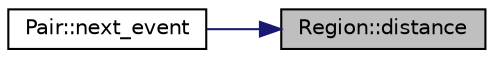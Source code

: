 digraph "Region::distance"
{
 // LATEX_PDF_SIZE
  edge [fontname="Helvetica",fontsize="10",labelfontname="Helvetica",labelfontsize="10"];
  node [fontname="Helvetica",fontsize="10",shape=record];
  rankdir="RL";
  Node1 [label="Region::distance",height=0.2,width=0.4,color="black", fillcolor="grey75", style="filled", fontcolor="black",tooltip=" "];
  Node1 -> Node2 [dir="back",color="midnightblue",fontsize="10",style="solid",fontname="Helvetica"];
  Node2 [label="Pair::next_event",height=0.2,width=0.4,color="black", fillcolor="white", style="filled",URL="$d2/d49/class_pair.html#ad7ea6910aa819052a38864cc6fb86bcd",tooltip=" "];
}
